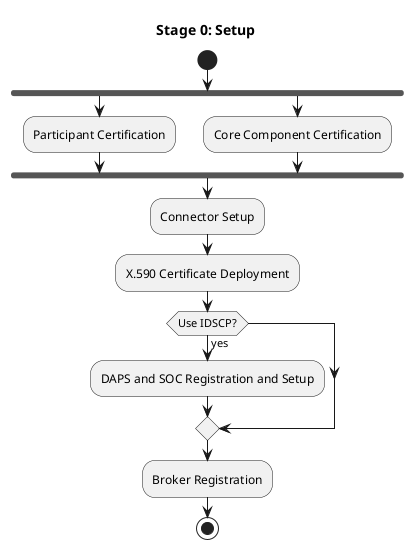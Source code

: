 @startuml

start

title Stage 0: Setup

fork
:Participant Certification;
fork again
:Core Component Certification;
end fork

:Connector Setup;
:X.590 Certificate Deployment;

if (Use IDSCP?) then (yes)
    :DAPS and SOC Registration and Setup;
endif

:Broker Registration;

stop

@enduml